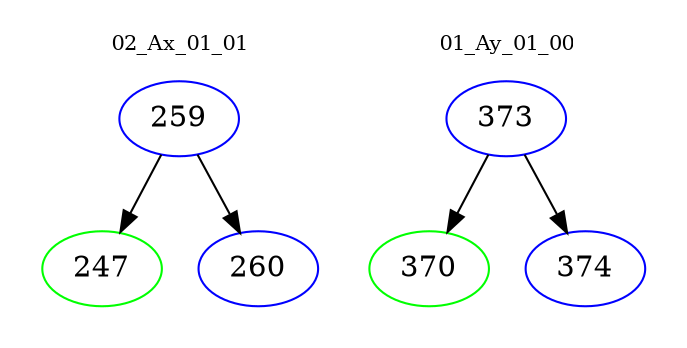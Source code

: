 digraph{
subgraph cluster_0 {
color = white
label = "02_Ax_01_01";
fontsize=10;
T0_259 [label="259", color="blue"]
T0_259 -> T0_247 [color="black"]
T0_247 [label="247", color="green"]
T0_259 -> T0_260 [color="black"]
T0_260 [label="260", color="blue"]
}
subgraph cluster_1 {
color = white
label = "01_Ay_01_00";
fontsize=10;
T1_373 [label="373", color="blue"]
T1_373 -> T1_370 [color="black"]
T1_370 [label="370", color="green"]
T1_373 -> T1_374 [color="black"]
T1_374 [label="374", color="blue"]
}
}
